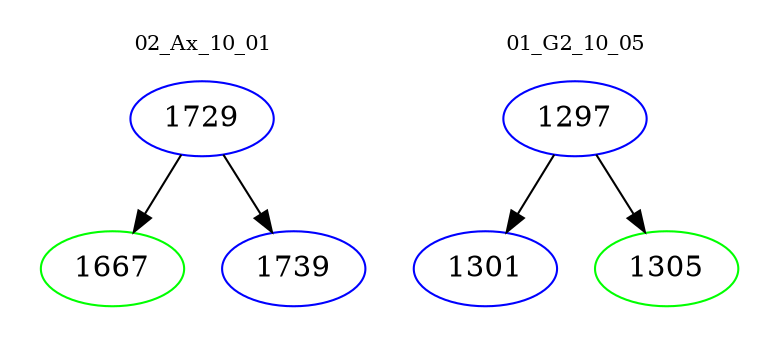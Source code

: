 digraph{
subgraph cluster_0 {
color = white
label = "02_Ax_10_01";
fontsize=10;
T0_1729 [label="1729", color="blue"]
T0_1729 -> T0_1667 [color="black"]
T0_1667 [label="1667", color="green"]
T0_1729 -> T0_1739 [color="black"]
T0_1739 [label="1739", color="blue"]
}
subgraph cluster_1 {
color = white
label = "01_G2_10_05";
fontsize=10;
T1_1297 [label="1297", color="blue"]
T1_1297 -> T1_1301 [color="black"]
T1_1301 [label="1301", color="blue"]
T1_1297 -> T1_1305 [color="black"]
T1_1305 [label="1305", color="green"]
}
}
